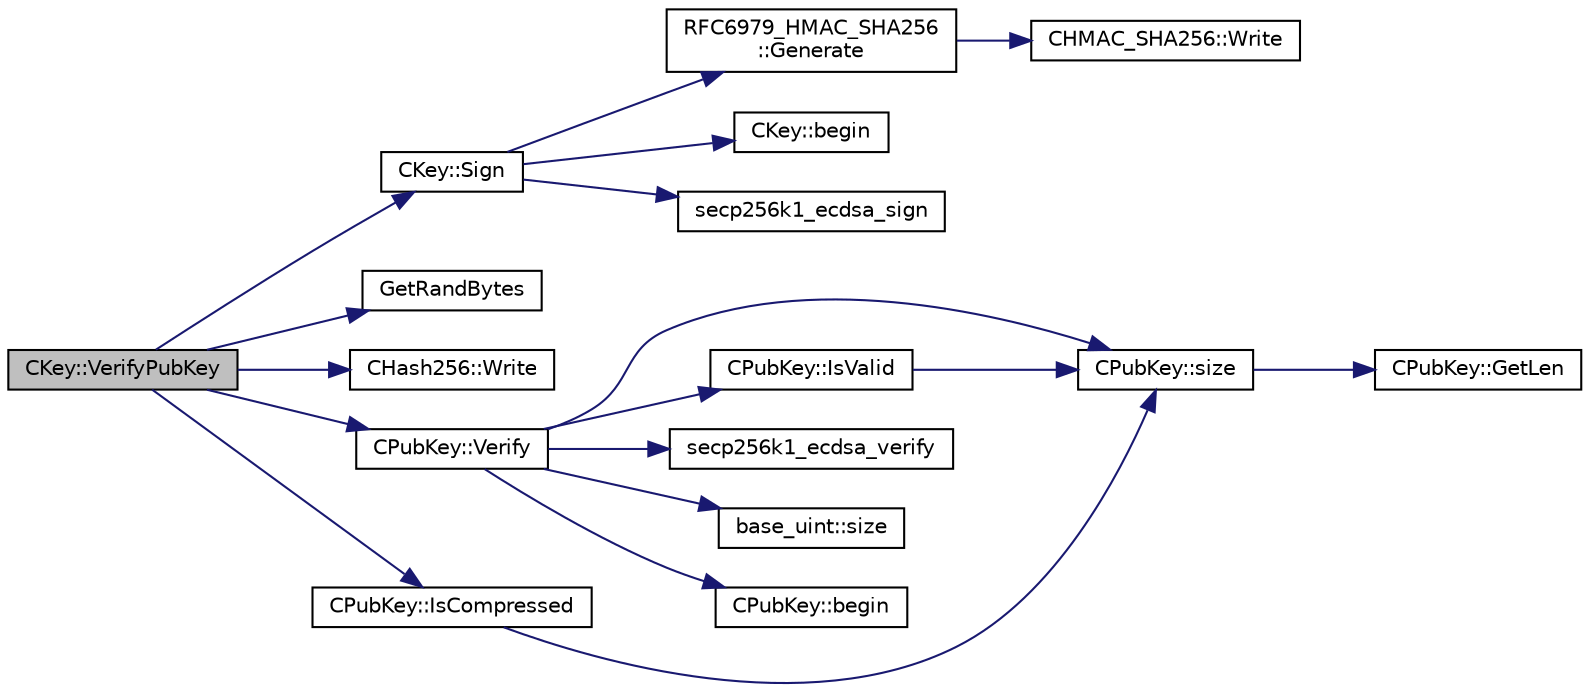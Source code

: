 digraph "CKey::VerifyPubKey"
{
  edge [fontname="Helvetica",fontsize="10",labelfontname="Helvetica",labelfontsize="10"];
  node [fontname="Helvetica",fontsize="10",shape=record];
  rankdir="LR";
  Node767 [label="CKey::VerifyPubKey",height=0.2,width=0.4,color="black", fillcolor="grey75", style="filled", fontcolor="black"];
  Node767 -> Node768 [color="midnightblue",fontsize="10",style="solid",fontname="Helvetica"];
  Node768 [label="CPubKey::IsCompressed",height=0.2,width=0.4,color="black", fillcolor="white", style="filled",URL="$class_c_pub_key.html#a25f8b70340ad20ddab0f80ec4cee9396",tooltip="Check whether this is a compressed public key. "];
  Node768 -> Node769 [color="midnightblue",fontsize="10",style="solid",fontname="Helvetica"];
  Node769 [label="CPubKey::size",height=0.2,width=0.4,color="black", fillcolor="white", style="filled",URL="$class_c_pub_key.html#a6bb28fcf0a5f799c69f5b7269363b309",tooltip="Simple read-only vector-like interface to the pubkey data. "];
  Node769 -> Node770 [color="midnightblue",fontsize="10",style="solid",fontname="Helvetica"];
  Node770 [label="CPubKey::GetLen",height=0.2,width=0.4,color="black", fillcolor="white", style="filled",URL="$class_c_pub_key.html#a7dc71b3f037c84268dc22de97d7b65fb",tooltip="Compute the length of a pubkey with a given first byte. "];
  Node767 -> Node771 [color="midnightblue",fontsize="10",style="solid",fontname="Helvetica"];
  Node771 [label="GetRandBytes",height=0.2,width=0.4,color="black", fillcolor="white", style="filled",URL="$random_8cpp.html#ada0c29949c4d1ac0cc027d93c4771423",tooltip="Functions to gather random data via the OpenSSL PRNG. "];
  Node767 -> Node772 [color="midnightblue",fontsize="10",style="solid",fontname="Helvetica"];
  Node772 [label="CHash256::Write",height=0.2,width=0.4,color="black", fillcolor="white", style="filled",URL="$class_c_hash256.html#a9cc25033c6435cb28e2e8e377c949a7a"];
  Node767 -> Node773 [color="midnightblue",fontsize="10",style="solid",fontname="Helvetica"];
  Node773 [label="CKey::Sign",height=0.2,width=0.4,color="black", fillcolor="white", style="filled",URL="$class_c_key.html#aa9b184a4a71d3e1a40aab360cf68e86c",tooltip="Create a DER-serialized signature. "];
  Node773 -> Node774 [color="midnightblue",fontsize="10",style="solid",fontname="Helvetica"];
  Node774 [label="CKey::begin",height=0.2,width=0.4,color="black", fillcolor="white", style="filled",URL="$class_c_key.html#ab8dee0ad9d933304a22284ee40040847"];
  Node773 -> Node775 [color="midnightblue",fontsize="10",style="solid",fontname="Helvetica"];
  Node775 [label="RFC6979_HMAC_SHA256\l::Generate",height=0.2,width=0.4,color="black", fillcolor="white", style="filled",URL="$class_r_f_c6979___h_m_a_c___s_h_a256.html#a9f841d552097f528631538e9939e0f70",tooltip="Generate a byte array. "];
  Node775 -> Node776 [color="midnightblue",fontsize="10",style="solid",fontname="Helvetica"];
  Node776 [label="CHMAC_SHA256::Write",height=0.2,width=0.4,color="black", fillcolor="white", style="filled",URL="$class_c_h_m_a_c___s_h_a256.html#a24ac9cf00e60d8028ab79df4aed984ff"];
  Node773 -> Node777 [color="midnightblue",fontsize="10",style="solid",fontname="Helvetica"];
  Node777 [label="secp256k1_ecdsa_sign",height=0.2,width=0.4,color="black", fillcolor="white", style="filled",URL="$secp256k1_8h.html#a404cd9e314fed41b71233ff8beb4703f",tooltip="Create an ECDSA signature. "];
  Node767 -> Node778 [color="midnightblue",fontsize="10",style="solid",fontname="Helvetica"];
  Node778 [label="CPubKey::Verify",height=0.2,width=0.4,color="black", fillcolor="white", style="filled",URL="$class_c_pub_key.html#a5b3fef213b227394ca9d0a1e3baa957e",tooltip="Verify a DER signature (~72 bytes). "];
  Node778 -> Node779 [color="midnightblue",fontsize="10",style="solid",fontname="Helvetica"];
  Node779 [label="CPubKey::IsValid",height=0.2,width=0.4,color="black", fillcolor="white", style="filled",URL="$class_c_pub_key.html#a4fa94293cf8577fd039b9a133f6c7f30"];
  Node779 -> Node769 [color="midnightblue",fontsize="10",style="solid",fontname="Helvetica"];
  Node778 -> Node780 [color="midnightblue",fontsize="10",style="solid",fontname="Helvetica"];
  Node780 [label="secp256k1_ecdsa_verify",height=0.2,width=0.4,color="black", fillcolor="white", style="filled",URL="$secp256k1_8h.html#a036c40da27ed92a1054da4226660127a",tooltip="Verify an ECDSA signature. "];
  Node778 -> Node781 [color="midnightblue",fontsize="10",style="solid",fontname="Helvetica"];
  Node781 [label="base_uint::size",height=0.2,width=0.4,color="black", fillcolor="white", style="filled",URL="$classbase__uint.html#a1f49b034e686269601ea89b0319b8004"];
  Node778 -> Node782 [color="midnightblue",fontsize="10",style="solid",fontname="Helvetica"];
  Node782 [label="CPubKey::begin",height=0.2,width=0.4,color="black", fillcolor="white", style="filled",URL="$class_c_pub_key.html#a859ab9909d68092d6d4fc739237ab358"];
  Node778 -> Node769 [color="midnightblue",fontsize="10",style="solid",fontname="Helvetica"];
}
